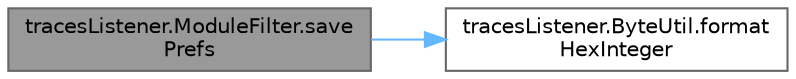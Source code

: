 digraph "tracesListener.ModuleFilter.savePrefs"
{
 // LATEX_PDF_SIZE
  bgcolor="transparent";
  edge [fontname=Helvetica,fontsize=10,labelfontname=Helvetica,labelfontsize=10];
  node [fontname=Helvetica,fontsize=10,shape=box,height=0.2,width=0.4];
  rankdir="LR";
  Node1 [id="Node000001",label="tracesListener.ModuleFilter.save\lPrefs",height=0.2,width=0.4,color="gray40", fillcolor="grey60", style="filled", fontcolor="black",tooltip=" "];
  Node1 -> Node2 [id="edge1_Node000001_Node000002",color="steelblue1",style="solid",tooltip=" "];
  Node2 [id="Node000002",label="tracesListener.ByteUtil.format\lHexInteger",height=0.2,width=0.4,color="grey40", fillcolor="white", style="filled",URL="$classtraces_listener_1_1_byte_util.html#a82d516b5fbc7b49c3cf5ad55625e084e",tooltip=" "];
}
